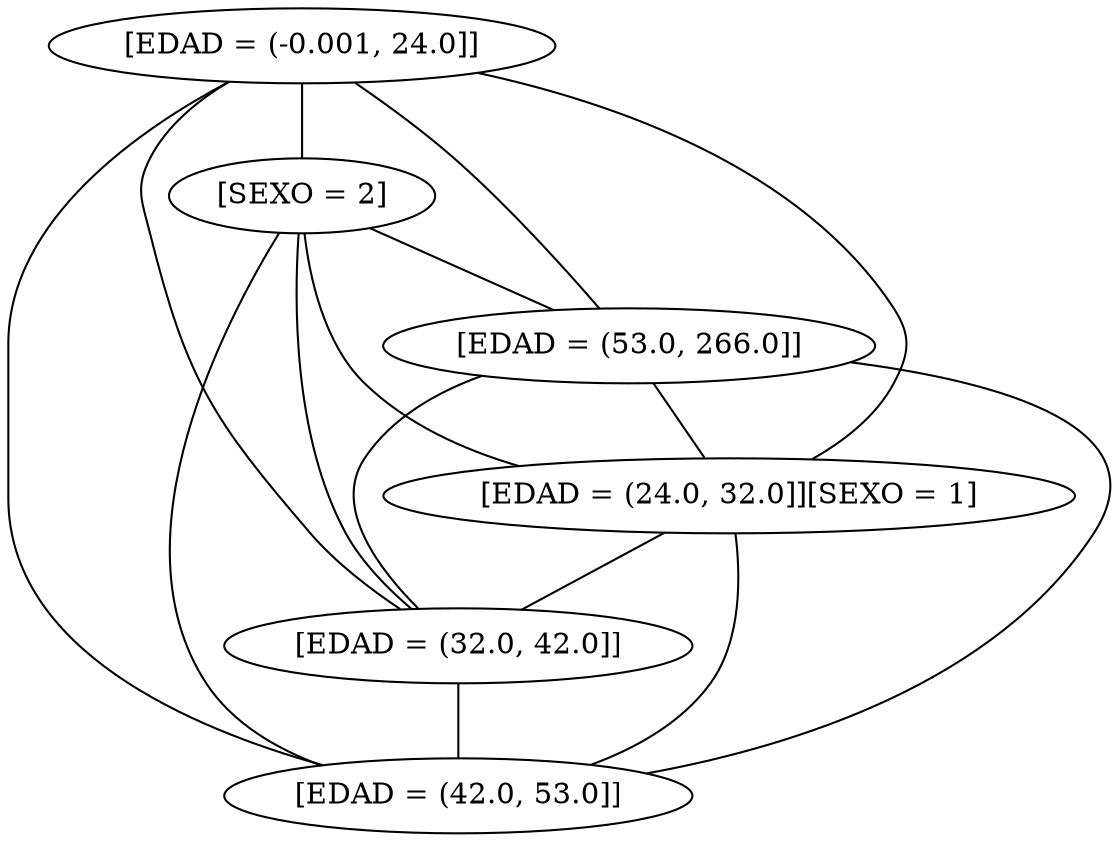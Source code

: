 strict graph  {
"[EDAD = (-0.001, 24.0]]" [weight=76];
"[SEXO = 2]" [weight=17];
"[EDAD = (53.0, 266.0]]" [weight=24];
"[EDAD = (24.0, 32.0]][SEXO = 1]" [weight=11];
"[EDAD = (32.0, 42.0]]" [weight=9];
"[EDAD = (42.0, 53.0]]" [weight=7];
"[EDAD = (-0.001, 24.0]]" -- "[SEXO = 2]";
"[EDAD = (-0.001, 24.0]]" -- "[EDAD = (53.0, 266.0]]";
"[EDAD = (-0.001, 24.0]]" -- "[EDAD = (24.0, 32.0]][SEXO = 1]";
"[EDAD = (-0.001, 24.0]]" -- "[EDAD = (32.0, 42.0]]";
"[EDAD = (-0.001, 24.0]]" -- "[EDAD = (42.0, 53.0]]";
"[SEXO = 2]" -- "[EDAD = (53.0, 266.0]]";
"[SEXO = 2]" -- "[EDAD = (24.0, 32.0]][SEXO = 1]";
"[SEXO = 2]" -- "[EDAD = (32.0, 42.0]]";
"[SEXO = 2]" -- "[EDAD = (42.0, 53.0]]";
"[EDAD = (53.0, 266.0]]" -- "[EDAD = (24.0, 32.0]][SEXO = 1]";
"[EDAD = (53.0, 266.0]]" -- "[EDAD = (32.0, 42.0]]";
"[EDAD = (53.0, 266.0]]" -- "[EDAD = (42.0, 53.0]]";
"[EDAD = (24.0, 32.0]][SEXO = 1]" -- "[EDAD = (32.0, 42.0]]";
"[EDAD = (24.0, 32.0]][SEXO = 1]" -- "[EDAD = (42.0, 53.0]]";
"[EDAD = (32.0, 42.0]]" -- "[EDAD = (42.0, 53.0]]";
}

